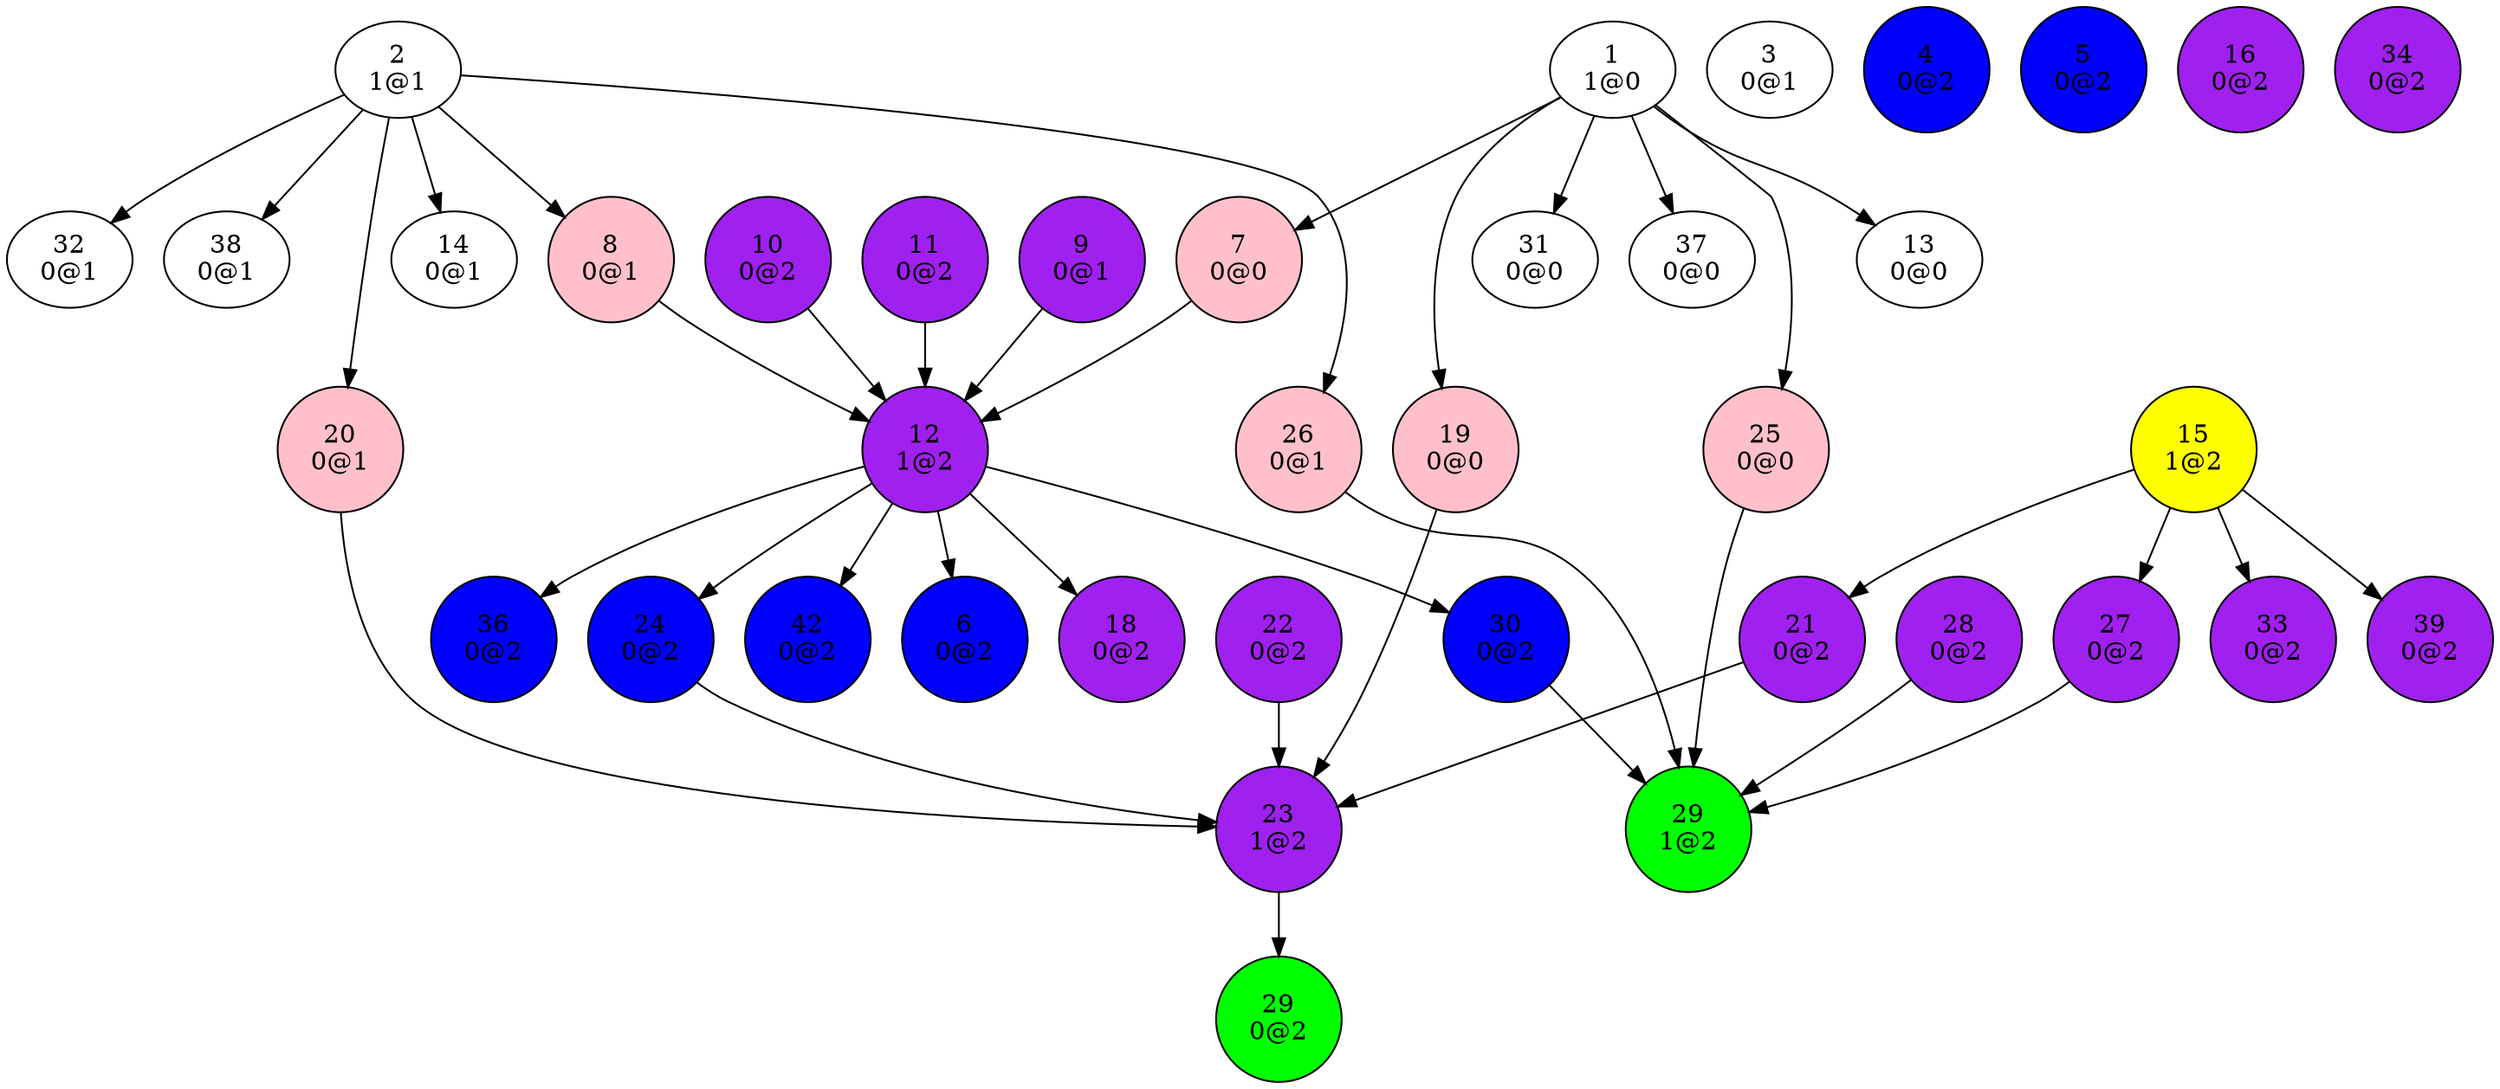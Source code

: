 digraph {
"1
1@0"->"7
0@0";
"1
1@0"->"13
0@0";
"1
1@0"->"19
0@0";
"1
1@0"->"25
0@0";
"1
1@0"->"31
0@0";
"1
1@0"->"37
0@0";
"2
1@1"->"8
0@1";
"2
1@1"->"14
0@1";
"2
1@1"->"20
0@1";
"2
1@1"->"26
0@1";
"2
1@1"->"32
0@1";
"2
1@1"->"38
0@1";
"3
0@1";
"4
0@2";
"5
0@2";
"6
0@2";
"7
0@0"->"12
1@2";
"8
0@1"->"12
1@2";
"9
0@1"->"12
1@2";
"10
0@2"->"12
1@2";
"11
0@2"->"12
1@2";
"12
1@2"->"6
0@2";
"12
1@2"->"18
0@2";
"12
1@2"->"24
0@2";
"12
1@2"->"30
0@2";
"12
1@2"->"36
0@2";
"12
1@2"->"42
0@2";
"13
0@0";
"14
0@1";
"15
1@2"->"21
0@2";
"15
1@2"->"27
0@2";
"15
1@2"->"33
0@2";
"15
1@2"->"39
0@2";
"16
0@2";
"18
0@2";
"19
0@0"->"23
1@2";
"20
0@1"->"23
1@2";
"21
0@2"->"23
1@2";
"22
0@2"->"23
1@2";
"23
1@2"->"29
0@2";
"24
0@2"->"23
1@2";
"25
0@0"->"29
1@2";
"26
0@1"->"29
1@2";
"27
0@2"->"29
1@2";
"28
0@2"->"29
1@2";
"29
0@2";
"29
1@2";
"30
0@2"->"29
1@2";
"31
0@0";
"32
0@1";
"33
0@2";
"34
0@2";
"36
0@2";
"37
0@0";
"38
0@1";
"39
0@2";
"42
0@2";
"4
0@2"[shape=circle, style=filled, fillcolor=blue];
"5
0@2"[shape=circle, style=filled, fillcolor=blue];
"6
0@2"[shape=circle, style=filled, fillcolor=blue];
"7
0@0"[shape=circle, style=filled, fillcolor=pink];
"8
0@1"[shape=circle, style=filled, fillcolor=pink];
"9
0@1"[shape=circle, style=filled, fillcolor=purple];
"10
0@2"[shape=circle, style=filled, fillcolor=purple];
"11
0@2"[shape=circle, style=filled, fillcolor=purple];
"12
1@2"[shape=circle, style=filled, fillcolor=purple];
"15
1@2"[shape=circle, style=filled, fillcolor=yellow];
"16
0@2"[shape=circle, style=filled, fillcolor=purple];
"18
0@2"[shape=circle, style=filled, fillcolor=purple];
"19
0@0"[shape=circle, style=filled, fillcolor=pink];
"20
0@1"[shape=circle, style=filled, fillcolor=pink];
"21
0@2"[shape=circle, style=filled, fillcolor=purple];
"22
0@2"[shape=circle, style=filled, fillcolor=purple];
"23
1@2"[shape=circle, style=filled, fillcolor=purple];
"24
0@2"[shape=circle, style=filled, fillcolor=blue];
"25
0@0"[shape=circle, style=filled, fillcolor=pink];
"26
0@1"[shape=circle, style=filled, fillcolor=pink];
"27
0@2"[shape=circle, style=filled, fillcolor=purple];
"28
0@2"[shape=circle, style=filled, fillcolor=purple];
"29
0@2"[shape=circle, style=filled, fillcolor=green];
"29
1@2"[shape=circle, style=filled, fillcolor=green];
"30
0@2"[shape=circle, style=filled, fillcolor=blue];
"33
0@2"[shape=circle, style=filled, fillcolor=purple];
"34
0@2"[shape=circle, style=filled, fillcolor=purple];
"36
0@2"[shape=circle, style=filled, fillcolor=blue];
"39
0@2"[shape=circle, style=filled, fillcolor=purple];
"42
0@2"[shape=circle, style=filled, fillcolor=blue];
}